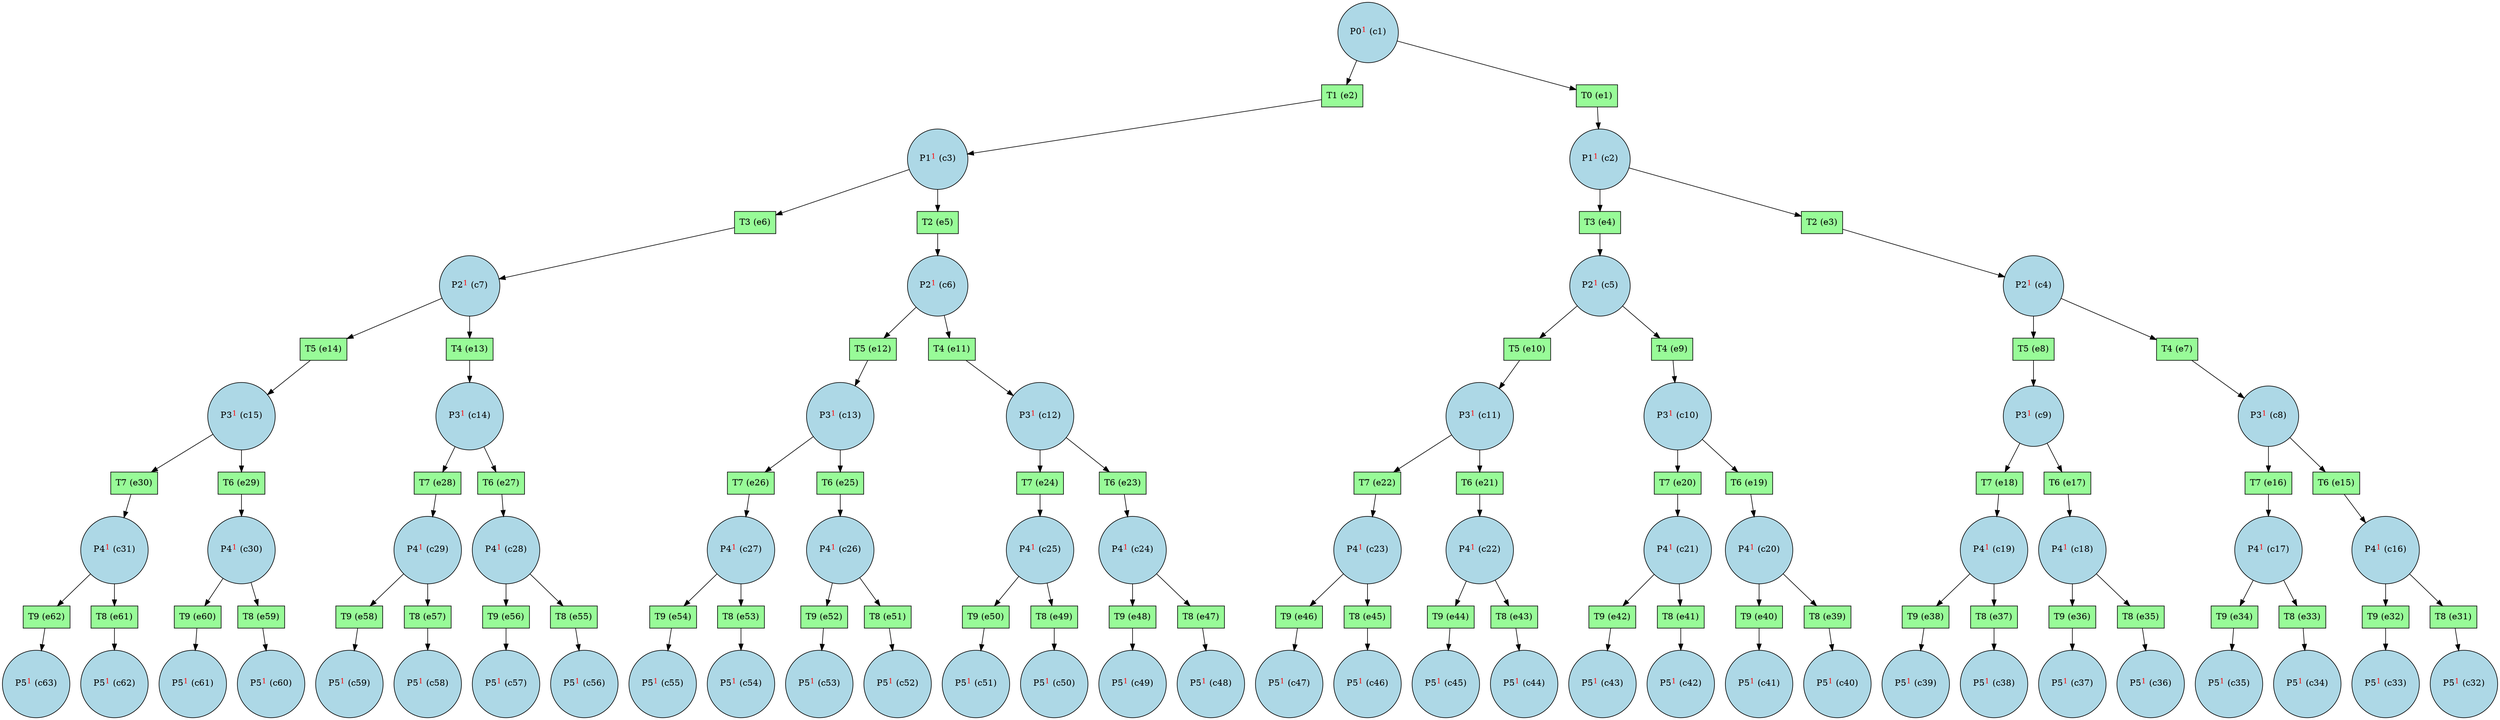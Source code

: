digraph test {
  c1 -> e2;
  c1 -> e1;
  e1 -> c2;
  c2 -> e4;
  c2 -> e3;
  e2 -> c3;
  c3 -> e6;
  c3 -> e5;
  e3 -> c4;
  c4 -> e8;
  c4 -> e7;
  e4 -> c5;
  c5 -> e10;
  c5 -> e9;
  e5 -> c6;
  c6 -> e12;
  c6 -> e11;
  e6 -> c7;
  c7 -> e14;
  c7 -> e13;
  e7 -> c8;
  c8 -> e16;
  c8 -> e15;
  e8 -> c9;
  c9 -> e18;
  c9 -> e17;
  e9 -> c10;
  c10 -> e20;
  c10 -> e19;
  e10 -> c11;
  c11 -> e22;
  c11 -> e21;
  e11 -> c12;
  c12 -> e24;
  c12 -> e23;
  e12 -> c13;
  c13 -> e26;
  c13 -> e25;
  e13 -> c14;
  c14 -> e28;
  c14 -> e27;
  e14 -> c15;
  c15 -> e30;
  c15 -> e29;
  e15 -> c16;
  c16 -> e32;
  c16 -> e31;
  e16 -> c17;
  c17 -> e34;
  c17 -> e33;
  e17 -> c18;
  c18 -> e36;
  c18 -> e35;
  e18 -> c19;
  c19 -> e38;
  c19 -> e37;
  e19 -> c20;
  c20 -> e40;
  c20 -> e39;
  e20 -> c21;
  c21 -> e42;
  c21 -> e41;
  e21 -> c22;
  c22 -> e44;
  c22 -> e43;
  e22 -> c23;
  c23 -> e46;
  c23 -> e45;
  e23 -> c24;
  c24 -> e48;
  c24 -> e47;
  e24 -> c25;
  c25 -> e50;
  c25 -> e49;
  e25 -> c26;
  c26 -> e52;
  c26 -> e51;
  e26 -> c27;
  c27 -> e54;
  c27 -> e53;
  e27 -> c28;
  c28 -> e56;
  c28 -> e55;
  e28 -> c29;
  c29 -> e58;
  c29 -> e57;
  e29 -> c30;
  c30 -> e60;
  c30 -> e59;
  e30 -> c31;
  c31 -> e62;
  c31 -> e61;
  e31 -> c32;
  e32 -> c33;
  e33 -> c34;
  e34 -> c35;
  e35 -> c36;
  e36 -> c37;
  e37 -> c38;
  e38 -> c39;
  e39 -> c40;
  e40 -> c41;
  e41 -> c42;
  e42 -> c43;
  e43 -> c44;
  e44 -> c45;
  e45 -> c46;
  e46 -> c47;
  e47 -> c48;
  e48 -> c49;
  e49 -> c50;
  e50 -> c51;
  e51 -> c52;
  e52 -> c53;
  e53 -> c54;
  e54 -> c55;
  e55 -> c56;
  e56 -> c57;
  e57 -> c58;
  e58 -> c59;
  e59 -> c60;
  e60 -> c61;
  e61 -> c62;
  e62 -> c63;
  c1 [fillcolor=lightblue label= <P0<FONT COLOR="red"><SUP>1</SUP></FONT>&nbsp;(c1)> shape=circle style=filled];
  c2 [fillcolor=lightblue label= <P1<FONT COLOR="red"><SUP>1</SUP></FONT>&nbsp;(c2)> shape=circle style=filled];
  c3 [fillcolor=lightblue label= <P1<FONT COLOR="red"><SUP>1</SUP></FONT>&nbsp;(c3)> shape=circle style=filled];
  c4 [fillcolor=lightblue label= <P2<FONT COLOR="red"><SUP>1</SUP></FONT>&nbsp;(c4)> shape=circle style=filled];
  c5 [fillcolor=lightblue label= <P2<FONT COLOR="red"><SUP>1</SUP></FONT>&nbsp;(c5)> shape=circle style=filled];
  c6 [fillcolor=lightblue label= <P2<FONT COLOR="red"><SUP>1</SUP></FONT>&nbsp;(c6)> shape=circle style=filled];
  c7 [fillcolor=lightblue label= <P2<FONT COLOR="red"><SUP>1</SUP></FONT>&nbsp;(c7)> shape=circle style=filled];
  c8 [fillcolor=lightblue label= <P3<FONT COLOR="red"><SUP>1</SUP></FONT>&nbsp;(c8)> shape=circle style=filled];
  c9 [fillcolor=lightblue label= <P3<FONT COLOR="red"><SUP>1</SUP></FONT>&nbsp;(c9)> shape=circle style=filled];
  c10 [fillcolor=lightblue label= <P3<FONT COLOR="red"><SUP>1</SUP></FONT>&nbsp;(c10)> shape=circle style=filled];
  c11 [fillcolor=lightblue label= <P3<FONT COLOR="red"><SUP>1</SUP></FONT>&nbsp;(c11)> shape=circle style=filled];
  c12 [fillcolor=lightblue label= <P3<FONT COLOR="red"><SUP>1</SUP></FONT>&nbsp;(c12)> shape=circle style=filled];
  c13 [fillcolor=lightblue label= <P3<FONT COLOR="red"><SUP>1</SUP></FONT>&nbsp;(c13)> shape=circle style=filled];
  c14 [fillcolor=lightblue label= <P3<FONT COLOR="red"><SUP>1</SUP></FONT>&nbsp;(c14)> shape=circle style=filled];
  c15 [fillcolor=lightblue label= <P3<FONT COLOR="red"><SUP>1</SUP></FONT>&nbsp;(c15)> shape=circle style=filled];
  c16 [fillcolor=lightblue label= <P4<FONT COLOR="red"><SUP>1</SUP></FONT>&nbsp;(c16)> shape=circle style=filled];
  c17 [fillcolor=lightblue label= <P4<FONT COLOR="red"><SUP>1</SUP></FONT>&nbsp;(c17)> shape=circle style=filled];
  c18 [fillcolor=lightblue label= <P4<FONT COLOR="red"><SUP>1</SUP></FONT>&nbsp;(c18)> shape=circle style=filled];
  c19 [fillcolor=lightblue label= <P4<FONT COLOR="red"><SUP>1</SUP></FONT>&nbsp;(c19)> shape=circle style=filled];
  c20 [fillcolor=lightblue label= <P4<FONT COLOR="red"><SUP>1</SUP></FONT>&nbsp;(c20)> shape=circle style=filled];
  c21 [fillcolor=lightblue label= <P4<FONT COLOR="red"><SUP>1</SUP></FONT>&nbsp;(c21)> shape=circle style=filled];
  c22 [fillcolor=lightblue label= <P4<FONT COLOR="red"><SUP>1</SUP></FONT>&nbsp;(c22)> shape=circle style=filled];
  c23 [fillcolor=lightblue label= <P4<FONT COLOR="red"><SUP>1</SUP></FONT>&nbsp;(c23)> shape=circle style=filled];
  c24 [fillcolor=lightblue label= <P4<FONT COLOR="red"><SUP>1</SUP></FONT>&nbsp;(c24)> shape=circle style=filled];
  c25 [fillcolor=lightblue label= <P4<FONT COLOR="red"><SUP>1</SUP></FONT>&nbsp;(c25)> shape=circle style=filled];
  c26 [fillcolor=lightblue label= <P4<FONT COLOR="red"><SUP>1</SUP></FONT>&nbsp;(c26)> shape=circle style=filled];
  c27 [fillcolor=lightblue label= <P4<FONT COLOR="red"><SUP>1</SUP></FONT>&nbsp;(c27)> shape=circle style=filled];
  c28 [fillcolor=lightblue label= <P4<FONT COLOR="red"><SUP>1</SUP></FONT>&nbsp;(c28)> shape=circle style=filled];
  c29 [fillcolor=lightblue label= <P4<FONT COLOR="red"><SUP>1</SUP></FONT>&nbsp;(c29)> shape=circle style=filled];
  c30 [fillcolor=lightblue label= <P4<FONT COLOR="red"><SUP>1</SUP></FONT>&nbsp;(c30)> shape=circle style=filled];
  c31 [fillcolor=lightblue label= <P4<FONT COLOR="red"><SUP>1</SUP></FONT>&nbsp;(c31)> shape=circle style=filled];
  c32 [fillcolor=lightblue label= <P5<FONT COLOR="red"><SUP>1</SUP></FONT>&nbsp;(c32)> shape=circle style=filled];
  c33 [fillcolor=lightblue label= <P5<FONT COLOR="red"><SUP>1</SUP></FONT>&nbsp;(c33)> shape=circle style=filled];
  c34 [fillcolor=lightblue label= <P5<FONT COLOR="red"><SUP>1</SUP></FONT>&nbsp;(c34)> shape=circle style=filled];
  c35 [fillcolor=lightblue label= <P5<FONT COLOR="red"><SUP>1</SUP></FONT>&nbsp;(c35)> shape=circle style=filled];
  c36 [fillcolor=lightblue label= <P5<FONT COLOR="red"><SUP>1</SUP></FONT>&nbsp;(c36)> shape=circle style=filled];
  c37 [fillcolor=lightblue label= <P5<FONT COLOR="red"><SUP>1</SUP></FONT>&nbsp;(c37)> shape=circle style=filled];
  c38 [fillcolor=lightblue label= <P5<FONT COLOR="red"><SUP>1</SUP></FONT>&nbsp;(c38)> shape=circle style=filled];
  c39 [fillcolor=lightblue label= <P5<FONT COLOR="red"><SUP>1</SUP></FONT>&nbsp;(c39)> shape=circle style=filled];
  c40 [fillcolor=lightblue label= <P5<FONT COLOR="red"><SUP>1</SUP></FONT>&nbsp;(c40)> shape=circle style=filled];
  c41 [fillcolor=lightblue label= <P5<FONT COLOR="red"><SUP>1</SUP></FONT>&nbsp;(c41)> shape=circle style=filled];
  c42 [fillcolor=lightblue label= <P5<FONT COLOR="red"><SUP>1</SUP></FONT>&nbsp;(c42)> shape=circle style=filled];
  c43 [fillcolor=lightblue label= <P5<FONT COLOR="red"><SUP>1</SUP></FONT>&nbsp;(c43)> shape=circle style=filled];
  c44 [fillcolor=lightblue label= <P5<FONT COLOR="red"><SUP>1</SUP></FONT>&nbsp;(c44)> shape=circle style=filled];
  c45 [fillcolor=lightblue label= <P5<FONT COLOR="red"><SUP>1</SUP></FONT>&nbsp;(c45)> shape=circle style=filled];
  c46 [fillcolor=lightblue label= <P5<FONT COLOR="red"><SUP>1</SUP></FONT>&nbsp;(c46)> shape=circle style=filled];
  c47 [fillcolor=lightblue label= <P5<FONT COLOR="red"><SUP>1</SUP></FONT>&nbsp;(c47)> shape=circle style=filled];
  c48 [fillcolor=lightblue label= <P5<FONT COLOR="red"><SUP>1</SUP></FONT>&nbsp;(c48)> shape=circle style=filled];
  c49 [fillcolor=lightblue label= <P5<FONT COLOR="red"><SUP>1</SUP></FONT>&nbsp;(c49)> shape=circle style=filled];
  c50 [fillcolor=lightblue label= <P5<FONT COLOR="red"><SUP>1</SUP></FONT>&nbsp;(c50)> shape=circle style=filled];
  c51 [fillcolor=lightblue label= <P5<FONT COLOR="red"><SUP>1</SUP></FONT>&nbsp;(c51)> shape=circle style=filled];
  c52 [fillcolor=lightblue label= <P5<FONT COLOR="red"><SUP>1</SUP></FONT>&nbsp;(c52)> shape=circle style=filled];
  c53 [fillcolor=lightblue label= <P5<FONT COLOR="red"><SUP>1</SUP></FONT>&nbsp;(c53)> shape=circle style=filled];
  c54 [fillcolor=lightblue label= <P5<FONT COLOR="red"><SUP>1</SUP></FONT>&nbsp;(c54)> shape=circle style=filled];
  c55 [fillcolor=lightblue label= <P5<FONT COLOR="red"><SUP>1</SUP></FONT>&nbsp;(c55)> shape=circle style=filled];
  c56 [fillcolor=lightblue label= <P5<FONT COLOR="red"><SUP>1</SUP></FONT>&nbsp;(c56)> shape=circle style=filled];
  c57 [fillcolor=lightblue label= <P5<FONT COLOR="red"><SUP>1</SUP></FONT>&nbsp;(c57)> shape=circle style=filled];
  c58 [fillcolor=lightblue label= <P5<FONT COLOR="red"><SUP>1</SUP></FONT>&nbsp;(c58)> shape=circle style=filled];
  c59 [fillcolor=lightblue label= <P5<FONT COLOR="red"><SUP>1</SUP></FONT>&nbsp;(c59)> shape=circle style=filled];
  c60 [fillcolor=lightblue label= <P5<FONT COLOR="red"><SUP>1</SUP></FONT>&nbsp;(c60)> shape=circle style=filled];
  c61 [fillcolor=lightblue label= <P5<FONT COLOR="red"><SUP>1</SUP></FONT>&nbsp;(c61)> shape=circle style=filled];
  c62 [fillcolor=lightblue label= <P5<FONT COLOR="red"><SUP>1</SUP></FONT>&nbsp;(c62)> shape=circle style=filled];
  c63 [fillcolor=lightblue label= <P5<FONT COLOR="red"><SUP>1</SUP></FONT>&nbsp;(c63)> shape=circle style=filled];
  e1 [fillcolor=palegreen label="T0 (e1)" shape=box style=filled];
  e2 [fillcolor=palegreen label="T1 (e2)" shape=box style=filled];
  e3 [fillcolor=palegreen label="T2 (e3)" shape=box style=filled];
  e4 [fillcolor=palegreen label="T3 (e4)" shape=box style=filled];
  e5 [fillcolor=palegreen label="T2 (e5)" shape=box style=filled];
  e6 [fillcolor=palegreen label="T3 (e6)" shape=box style=filled];
  e7 [fillcolor=palegreen label="T4 (e7)" shape=box style=filled];
  e8 [fillcolor=palegreen label="T5 (e8)" shape=box style=filled];
  e9 [fillcolor=palegreen label="T4 (e9)" shape=box style=filled];
  e10 [fillcolor=palegreen label="T5 (e10)" shape=box style=filled];
  e11 [fillcolor=palegreen label="T4 (e11)" shape=box style=filled];
  e12 [fillcolor=palegreen label="T5 (e12)" shape=box style=filled];
  e13 [fillcolor=palegreen label="T4 (e13)" shape=box style=filled];
  e14 [fillcolor=palegreen label="T5 (e14)" shape=box style=filled];
  e15 [fillcolor=palegreen label="T6 (e15)" shape=box style=filled];
  e16 [fillcolor=palegreen label="T7 (e16)" shape=box style=filled];
  e17 [fillcolor=palegreen label="T6 (e17)" shape=box style=filled];
  e18 [fillcolor=palegreen label="T7 (e18)" shape=box style=filled];
  e19 [fillcolor=palegreen label="T6 (e19)" shape=box style=filled];
  e20 [fillcolor=palegreen label="T7 (e20)" shape=box style=filled];
  e21 [fillcolor=palegreen label="T6 (e21)" shape=box style=filled];
  e22 [fillcolor=palegreen label="T7 (e22)" shape=box style=filled];
  e23 [fillcolor=palegreen label="T6 (e23)" shape=box style=filled];
  e24 [fillcolor=palegreen label="T7 (e24)" shape=box style=filled];
  e25 [fillcolor=palegreen label="T6 (e25)" shape=box style=filled];
  e26 [fillcolor=palegreen label="T7 (e26)" shape=box style=filled];
  e27 [fillcolor=palegreen label="T6 (e27)" shape=box style=filled];
  e28 [fillcolor=palegreen label="T7 (e28)" shape=box style=filled];
  e29 [fillcolor=palegreen label="T6 (e29)" shape=box style=filled];
  e30 [fillcolor=palegreen label="T7 (e30)" shape=box style=filled];
  e31 [fillcolor=palegreen label="T8 (e31)" shape=box style=filled];
  e32 [fillcolor=palegreen label="T9 (e32)" shape=box style=filled];
  e33 [fillcolor=palegreen label="T8 (e33)" shape=box style=filled];
  e34 [fillcolor=palegreen label="T9 (e34)" shape=box style=filled];
  e35 [fillcolor=palegreen label="T8 (e35)" shape=box style=filled];
  e36 [fillcolor=palegreen label="T9 (e36)" shape=box style=filled];
  e37 [fillcolor=palegreen label="T8 (e37)" shape=box style=filled];
  e38 [fillcolor=palegreen label="T9 (e38)" shape=box style=filled];
  e39 [fillcolor=palegreen label="T8 (e39)" shape=box style=filled];
  e40 [fillcolor=palegreen label="T9 (e40)" shape=box style=filled];
  e41 [fillcolor=palegreen label="T8 (e41)" shape=box style=filled];
  e42 [fillcolor=palegreen label="T9 (e42)" shape=box style=filled];
  e43 [fillcolor=palegreen label="T8 (e43)" shape=box style=filled];
  e44 [fillcolor=palegreen label="T9 (e44)" shape=box style=filled];
  e45 [fillcolor=palegreen label="T8 (e45)" shape=box style=filled];
  e46 [fillcolor=palegreen label="T9 (e46)" shape=box style=filled];
  e47 [fillcolor=palegreen label="T8 (e47)" shape=box style=filled];
  e48 [fillcolor=palegreen label="T9 (e48)" shape=box style=filled];
  e49 [fillcolor=palegreen label="T8 (e49)" shape=box style=filled];
  e50 [fillcolor=palegreen label="T9 (e50)" shape=box style=filled];
  e51 [fillcolor=palegreen label="T8 (e51)" shape=box style=filled];
  e52 [fillcolor=palegreen label="T9 (e52)" shape=box style=filled];
  e53 [fillcolor=palegreen label="T8 (e53)" shape=box style=filled];
  e54 [fillcolor=palegreen label="T9 (e54)" shape=box style=filled];
  e55 [fillcolor=palegreen label="T8 (e55)" shape=box style=filled];
  e56 [fillcolor=palegreen label="T9 (e56)" shape=box style=filled];
  e57 [fillcolor=palegreen label="T8 (e57)" shape=box style=filled];
  e58 [fillcolor=palegreen label="T9 (e58)" shape=box style=filled];
  e59 [fillcolor=palegreen label="T8 (e59)" shape=box style=filled];
  e60 [fillcolor=palegreen label="T9 (e60)" shape=box style=filled];
  e61 [fillcolor=palegreen label="T8 (e61)" shape=box style=filled];
  e62 [fillcolor=palegreen label="T9 (e62)" shape=box style=filled];
}
